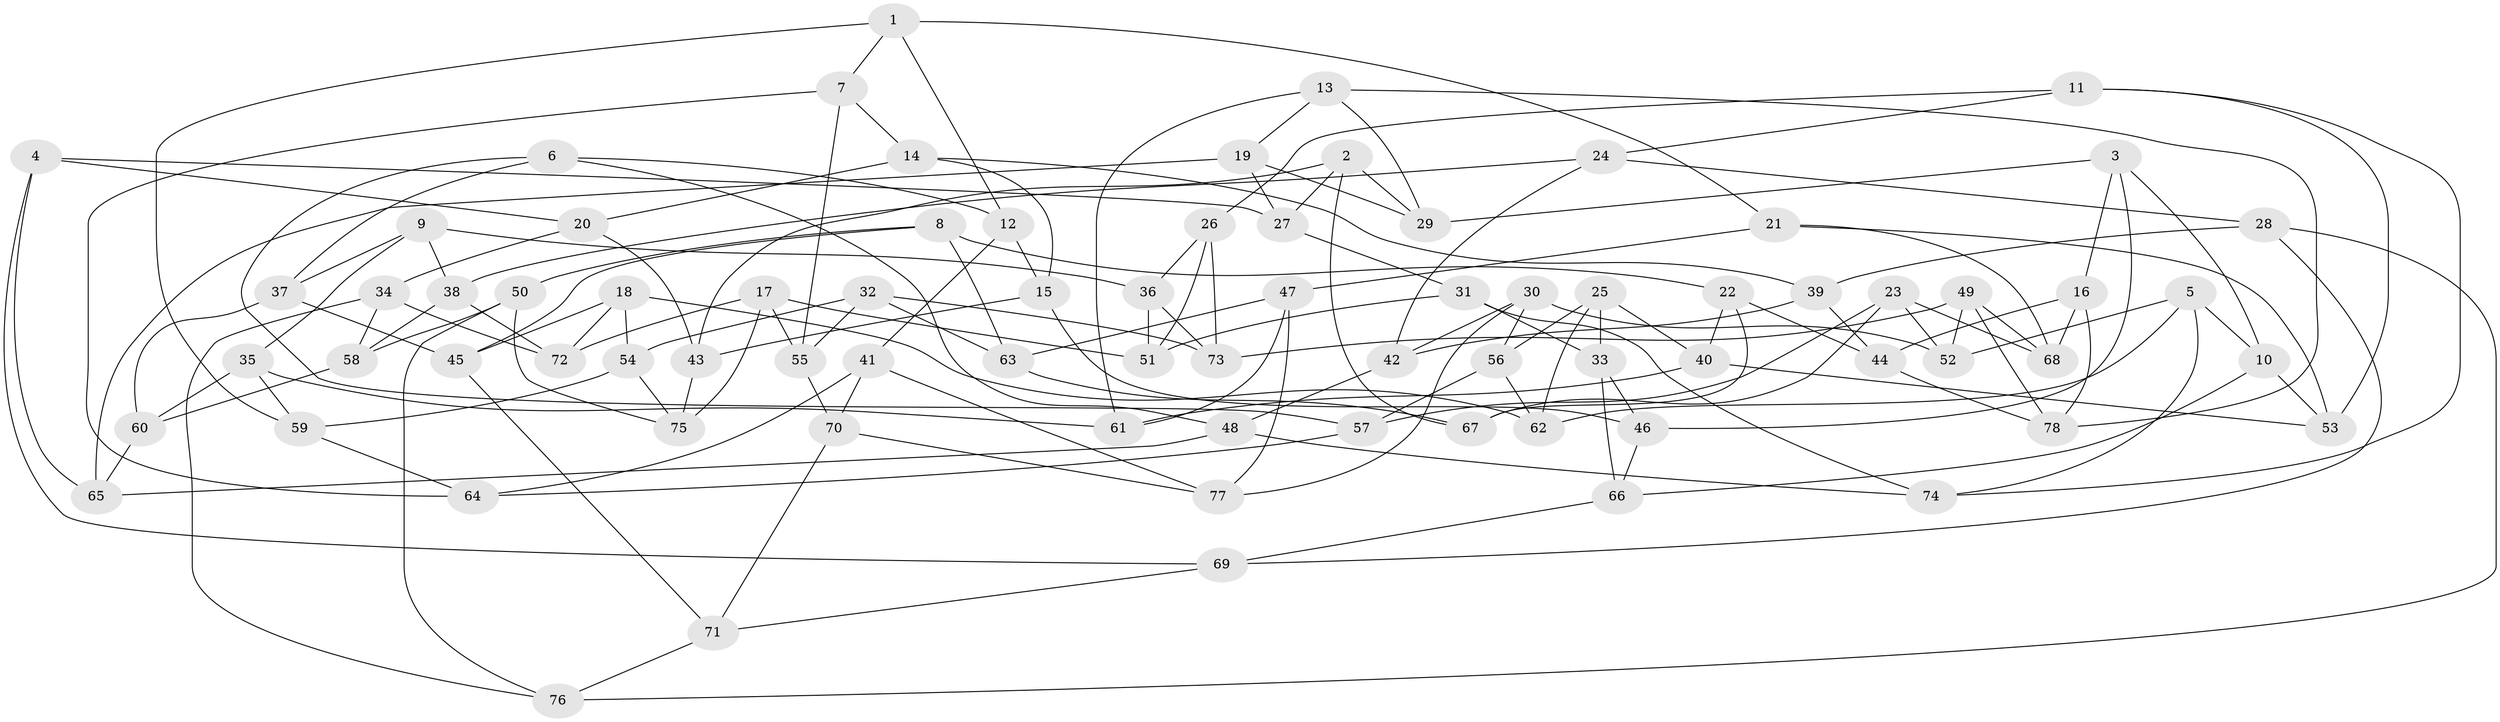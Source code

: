 // coarse degree distribution, {4: 0.3673469387755102, 6: 0.42857142857142855, 5: 0.14285714285714285, 3: 0.061224489795918366}
// Generated by graph-tools (version 1.1) at 2025/24/03/03/25 07:24:28]
// undirected, 78 vertices, 156 edges
graph export_dot {
graph [start="1"]
  node [color=gray90,style=filled];
  1;
  2;
  3;
  4;
  5;
  6;
  7;
  8;
  9;
  10;
  11;
  12;
  13;
  14;
  15;
  16;
  17;
  18;
  19;
  20;
  21;
  22;
  23;
  24;
  25;
  26;
  27;
  28;
  29;
  30;
  31;
  32;
  33;
  34;
  35;
  36;
  37;
  38;
  39;
  40;
  41;
  42;
  43;
  44;
  45;
  46;
  47;
  48;
  49;
  50;
  51;
  52;
  53;
  54;
  55;
  56;
  57;
  58;
  59;
  60;
  61;
  62;
  63;
  64;
  65;
  66;
  67;
  68;
  69;
  70;
  71;
  72;
  73;
  74;
  75;
  76;
  77;
  78;
  1 -- 59;
  1 -- 21;
  1 -- 12;
  1 -- 7;
  2 -- 29;
  2 -- 67;
  2 -- 43;
  2 -- 27;
  3 -- 16;
  3 -- 46;
  3 -- 29;
  3 -- 10;
  4 -- 27;
  4 -- 20;
  4 -- 65;
  4 -- 69;
  5 -- 52;
  5 -- 62;
  5 -- 74;
  5 -- 10;
  6 -- 37;
  6 -- 57;
  6 -- 12;
  6 -- 48;
  7 -- 55;
  7 -- 14;
  7 -- 64;
  8 -- 63;
  8 -- 22;
  8 -- 50;
  8 -- 45;
  9 -- 38;
  9 -- 36;
  9 -- 37;
  9 -- 35;
  10 -- 53;
  10 -- 66;
  11 -- 26;
  11 -- 74;
  11 -- 24;
  11 -- 53;
  12 -- 15;
  12 -- 41;
  13 -- 78;
  13 -- 19;
  13 -- 61;
  13 -- 29;
  14 -- 39;
  14 -- 20;
  14 -- 15;
  15 -- 46;
  15 -- 43;
  16 -- 68;
  16 -- 44;
  16 -- 78;
  17 -- 55;
  17 -- 72;
  17 -- 75;
  17 -- 51;
  18 -- 45;
  18 -- 62;
  18 -- 72;
  18 -- 54;
  19 -- 27;
  19 -- 29;
  19 -- 65;
  20 -- 34;
  20 -- 43;
  21 -- 68;
  21 -- 47;
  21 -- 53;
  22 -- 67;
  22 -- 44;
  22 -- 40;
  23 -- 67;
  23 -- 52;
  23 -- 68;
  23 -- 57;
  24 -- 28;
  24 -- 42;
  24 -- 38;
  25 -- 40;
  25 -- 62;
  25 -- 56;
  25 -- 33;
  26 -- 73;
  26 -- 51;
  26 -- 36;
  27 -- 31;
  28 -- 76;
  28 -- 69;
  28 -- 39;
  30 -- 42;
  30 -- 52;
  30 -- 77;
  30 -- 56;
  31 -- 33;
  31 -- 74;
  31 -- 51;
  32 -- 55;
  32 -- 63;
  32 -- 73;
  32 -- 54;
  33 -- 66;
  33 -- 46;
  34 -- 72;
  34 -- 58;
  34 -- 76;
  35 -- 59;
  35 -- 61;
  35 -- 60;
  36 -- 51;
  36 -- 73;
  37 -- 60;
  37 -- 45;
  38 -- 72;
  38 -- 58;
  39 -- 42;
  39 -- 44;
  40 -- 53;
  40 -- 61;
  41 -- 70;
  41 -- 77;
  41 -- 64;
  42 -- 48;
  43 -- 75;
  44 -- 78;
  45 -- 71;
  46 -- 66;
  47 -- 61;
  47 -- 77;
  47 -- 63;
  48 -- 74;
  48 -- 65;
  49 -- 73;
  49 -- 52;
  49 -- 78;
  49 -- 68;
  50 -- 76;
  50 -- 75;
  50 -- 58;
  54 -- 59;
  54 -- 75;
  55 -- 70;
  56 -- 57;
  56 -- 62;
  57 -- 64;
  58 -- 60;
  59 -- 64;
  60 -- 65;
  63 -- 67;
  66 -- 69;
  69 -- 71;
  70 -- 71;
  70 -- 77;
  71 -- 76;
}
